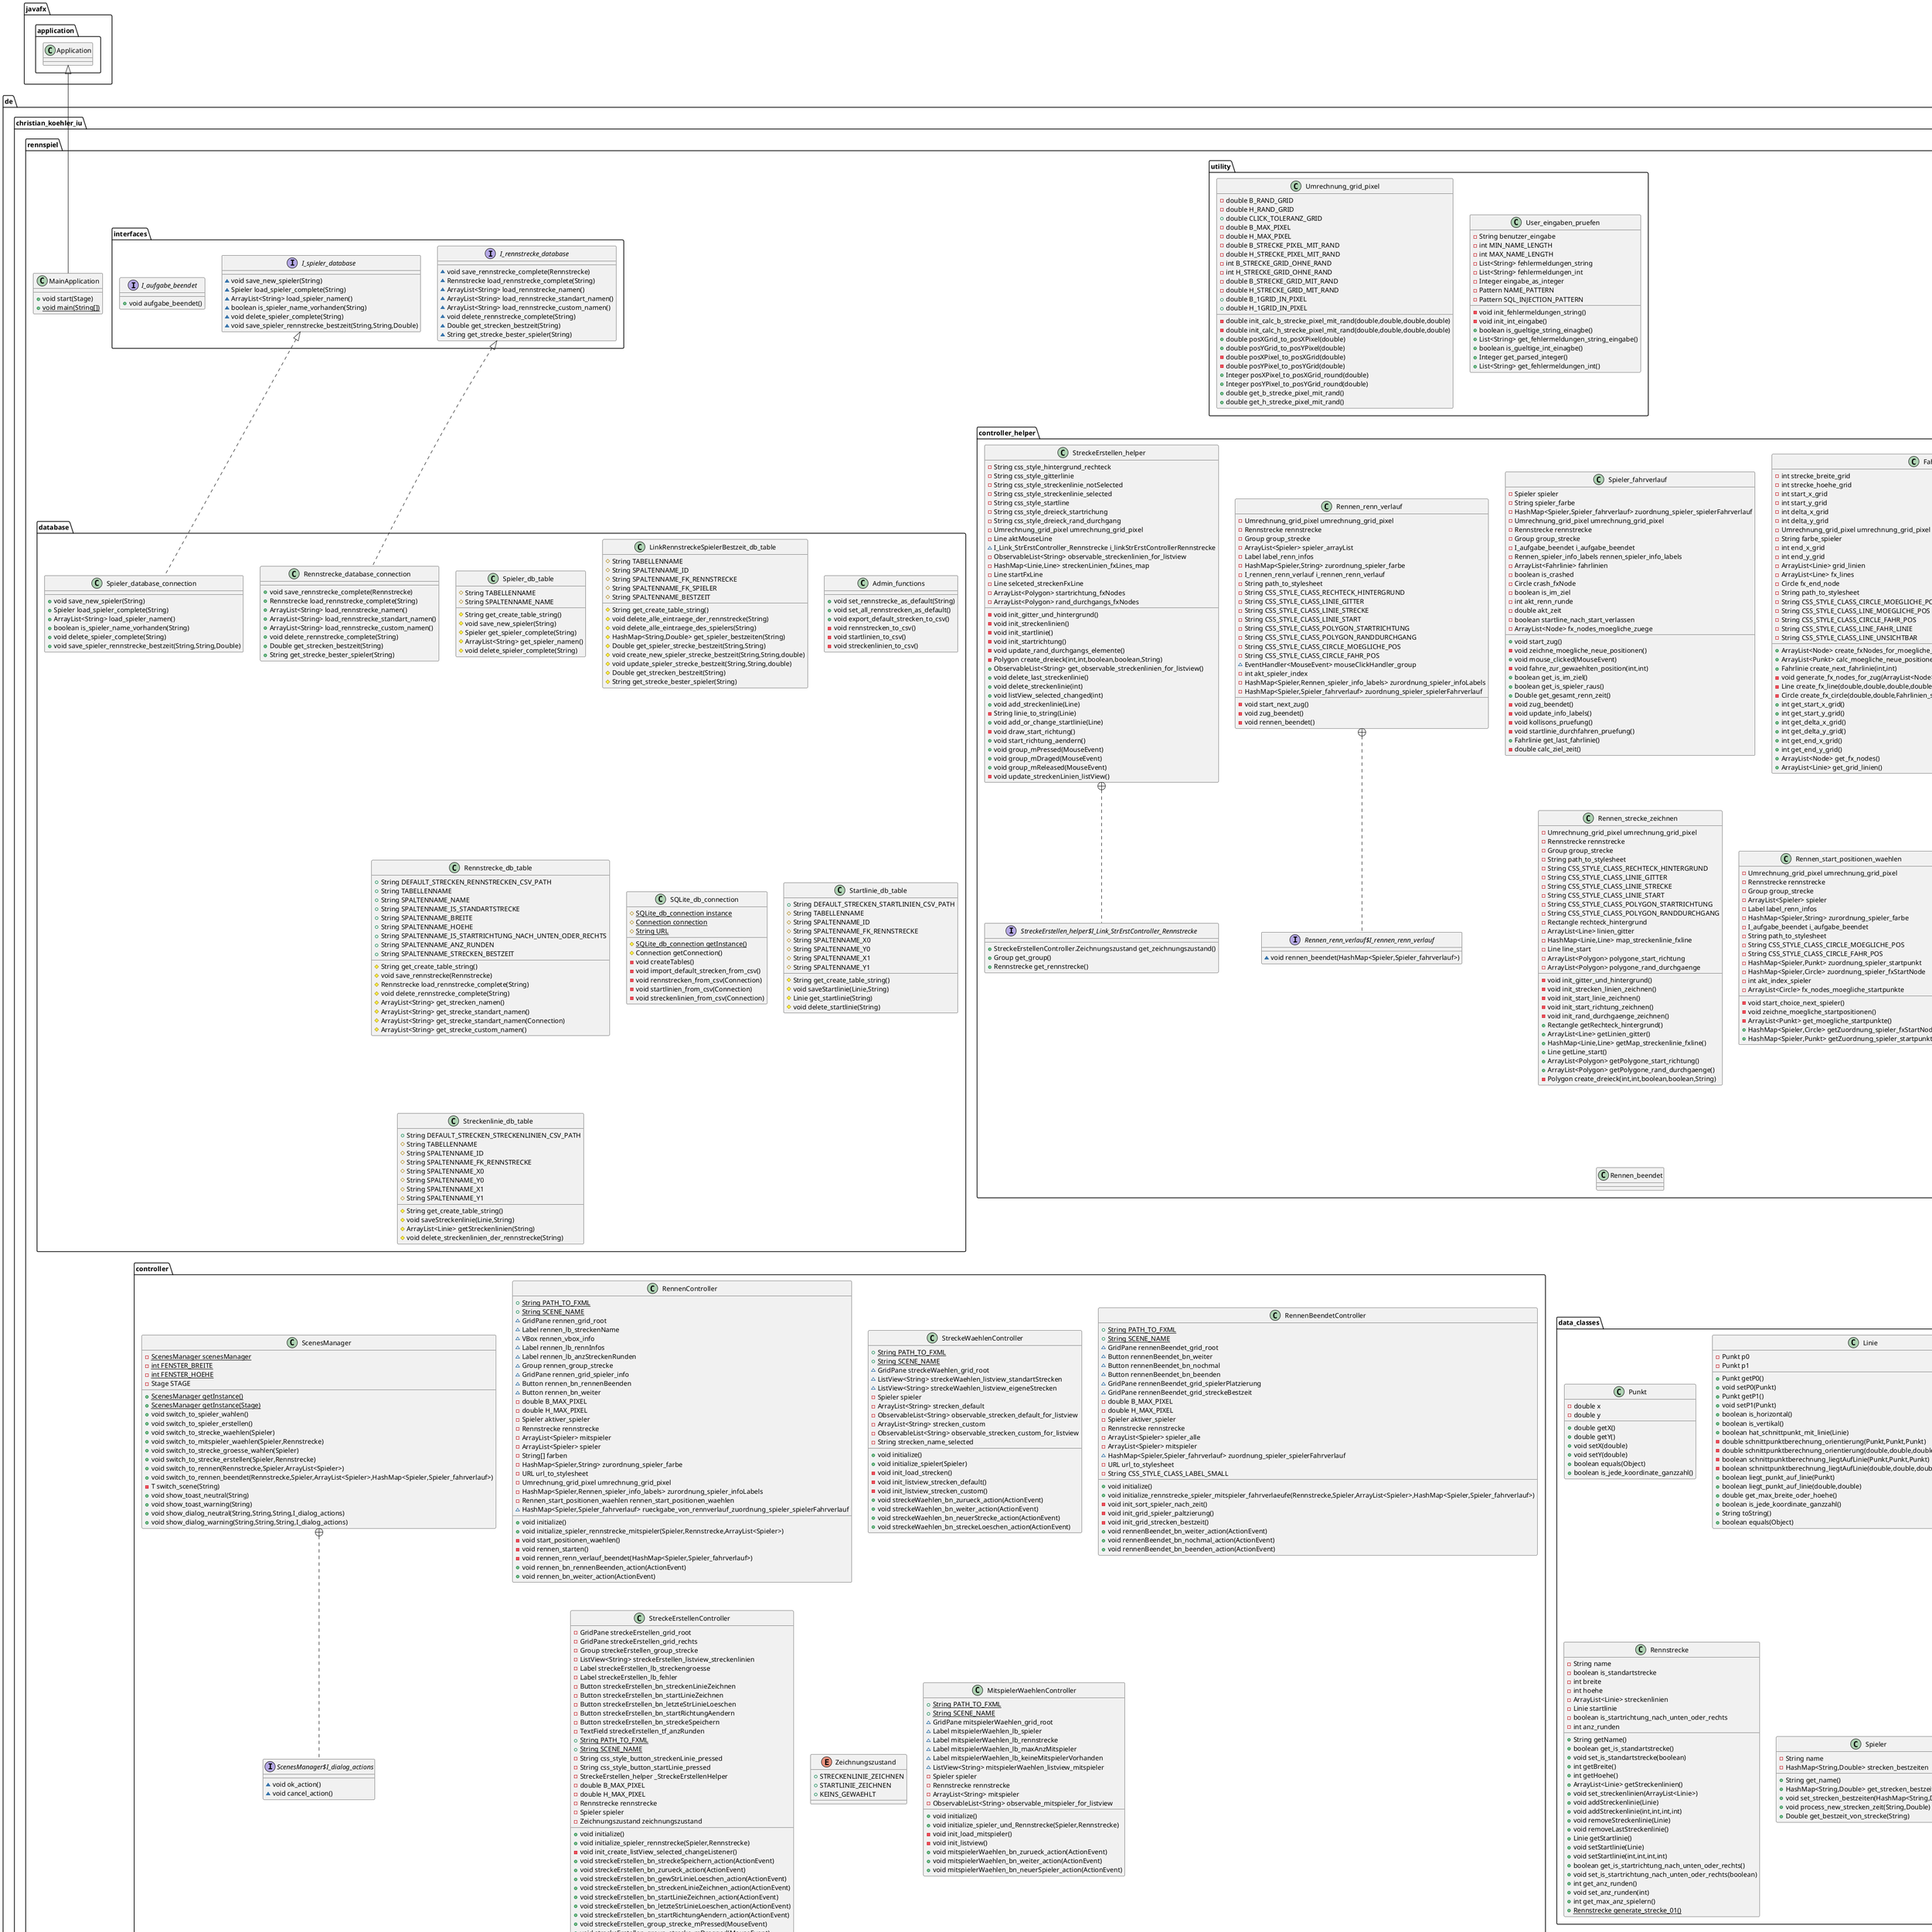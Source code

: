 @startuml
class de.christian_koehler_iu.rennspiel.utility.User_eingaben_pruefen {
- String benutzer_eingabe
- int MIN_NAME_LENGTH
- int MAX_NAME_LENGTH
- List<String> fehlermeldungen_string
- List<String> fehlermeldungen_int
- Integer eingabe_as_integer
- Pattern NAME_PATTERN
- Pattern SQL_INJECTION_PATTERN
- void init_fehlermeldungen_string()
- void init_int_eingabe()
+ boolean is_gueltige_string_einagbe()
+ List<String> get_fehlermeldungen_string_eingabe()
+ boolean is_gueltige_int_einagbe()
+ Integer get_parsed_integer()
+ List<String> get_fehlermeldungen_int()
}


class de.christian_koehler_iu.rennspiel.controller_helper.Rennen_renn_verlauf {
- Umrechnung_grid_pixel umrechnung_grid_pixel
- Rennstrecke rennstrecke
- Group group_strecke
- ArrayList<Spieler> spieler_arrayList
- Label label_renn_infos
- HashMap<Spieler,String> zurordnung_spieler_farbe
- I_rennen_renn_verlauf i_rennen_renn_verlauf
- String path_to_stylesheet
- String CSS_STYLE_CLASS_RECHTECK_HINTERGRUND
- String CSS_STYLE_CLASS_LINIE_GITTER
- String CSS_STYLE_CLASS_LINIE_STRECKE
- String CSS_STYLE_CLASS_LINIE_START
- String CSS_STYLE_CLASS_POLYGON_STARTRICHTUNG
- String CSS_STYLE_CLASS_POLYGON_RANDDURCHGANG
- String CSS_STYLE_CLASS_CIRCLE_MOEGLICHE_POS
- String CSS_STYLE_CLASS_CIRCLE_FAHR_POS
~ EventHandler<MouseEvent> mouseClickHandler_group
- int akt_spieler_index
- HashMap<Spieler,Rennen_spieler_info_labels> zurordnung_spieler_infoLabels
- HashMap<Spieler,Spieler_fahrverlauf> zuordnung_spieler_spielerFahrverlauf
- void start_next_zug()
- void zug_beendet()
- void rennen_beendet()
}


interface de.christian_koehler_iu.rennspiel.controller_helper.Rennen_renn_verlauf$I_rennen_renn_verlauf {
~ void rennen_beendet(HashMap<Spieler,Spieler_fahrverlauf>)
}

interface de.christian_koehler_iu.rennspiel.interfaces.I_rennstrecke_database {
~ void save_rennstrecke_complete(Rennstrecke)
~ Rennstrecke load_rennstrecke_complete(String)
~ ArrayList<String> load_rennstrecke_namen()
~ ArrayList<String> load_rennstrecke_standart_namen()
~ ArrayList<String> load_rennstrecke_custom_namen()
~ void delete_rennstrecke_complete(String)
~ Double get_strecken_bestzeit(String)
~ String get_strecke_bester_spieler(String)
}

class de.christian_koehler_iu.rennspiel.database.Spieler_db_table {
# String TABELLENNAME
# String SPALTENNAME_NAME
# String get_create_table_string()
# void save_new_spieler(String)
# Spieler get_spieler_complete(String)
# ArrayList<String> get_spieler_namen()
# void delete_spieler_complete(String)
}


class de.christian_koehler_iu.rennspiel.MainApplication {
+ void start(Stage)
+ {static} void main(String[])
}

class de.christian_koehler_iu.rennspiel.data_classes.Punkt {
- double x
- double y
+ double getX()
+ double getY()
+ void setX(double)
+ void setY(double)
+ boolean equals(Object)
+ boolean is_jede_koordinate_ganzzahl()
}


class de.christian_koehler_iu.rennspiel.database.LinkRennstreckeSpielerBestzeit_db_table {
# String TABELLENNAME
# String SPALTENNAME_ID
# String SPALTENNAME_FK_RENNSTRECKE
# String SPALTENNAME_FK_SPIELER
# String SPALTENNAME_BESTZEIT
# String get_create_table_string()
# void delete_alle_eintraege_der_rennstrecke(String)
# void delete_alle_eintraege_des_spielers(String)
# HashMap<String,Double> get_spieler_bestzeiten(String)
# Double get_spieler_strecke_bestzeit(String,String)
# void create_new_spieler_strecke_bestzeit(String,String,double)
# void update_spieler_strecke_bestzeit(String,String,double)
# Double get_strecken_bestzeit(String)
# String get_strecke_bester_spieler(String)
}


class de.christian_koehler_iu.rennspiel.database.Admin_functions {
+ void set_rennstrecke_as_default(String)
+ void set_all_rennstrecken_as_default()
+ void export_default_strecken_to_csv()
- void rennstrecken_to_csv()
- void startlinien_to_csv()
- void streckenlinien_to_csv()
}

class de.christian_koehler_iu.rennspiel.controller.RennenController {
+ {static} String PATH_TO_FXML
+ {static} String SCENE_NAME
~ GridPane rennen_grid_root
~ Label rennen_lb_streckenName
~ VBox rennen_vbox_info
~ Label rennen_lb_rennInfos
~ Label rennen_lb_anzStreckenRunden
~ Group rennen_group_strecke
~ GridPane rennen_grid_spieler_info
~ Button rennen_bn_rennenBeenden
~ Button rennen_bn_weiter
- double B_MAX_PIXEL
- double H_MAX_PIXEL
- Spieler aktiver_spieler
- Rennstrecke rennstrecke
- ArrayList<Spieler> mitspieler
- ArrayList<Spieler> spieler
- String[] farben
- HashMap<Spieler,String> zurordnung_spieler_farbe
- URL url_to_stylesheet
- Umrechnung_grid_pixel umrechnung_grid_pixel
- HashMap<Spieler,Rennen_spieler_info_labels> zurordnung_spieler_infoLabels
- Rennen_start_positionen_waehlen rennen_start_positionen_waehlen
~ HashMap<Spieler,Spieler_fahrverlauf> rueckgabe_von_rennverlauf_zuordnung_spieler_spielerFahrverlauf
+ void initialize()
+ void initialize_spieler_rennstrecke_mitspieler(Spieler,Rennstrecke,ArrayList<Spieler>)
- void start_positionen_waehlen()
- void rennen_starten()
- void rennen_renn_verlauf_beendet(HashMap<Spieler,Spieler_fahrverlauf>)
+ void rennen_bn_rennenBeenden_action(ActionEvent)
+ void rennen_bn_weiter_action(ActionEvent)
}


class de.christian_koehler_iu.rennspiel.controller_helper.StreckeErstellen_helper {
- String css_style_hintergrund_rechteck
- String css_style_gitterlinie
- String css_style_streckenlinie_notSelected
- String css_style_streckenlinie_selected
- String css_style_startline
- String css_style_dreieck_startrichung
- String css_style_dreieck_rand_durchgang
- Umrechnung_grid_pixel umrechnung_grid_pixel
- Line aktMouseLine
~ I_Link_StrErstController_Rennstrecke i_linkStrErstControllerRennstrecke
- ObservableList<String> observable_streckenlinien_for_listview
- HashMap<Linie,Line> streckenLinien_fxLines_map
- Line startFxLine
- Line selceted_streckenFxLine
- ArrayList<Polygon> startrichtung_fxNodes
- ArrayList<Polygon> rand_durchgangs_fxNodes
- void init_gitter_und_hintergrund()
- void init_streckenlinien()
- void init_startlinie()
- void init_startrichtung()
- void update_rand_durchgangs_elemente()
- Polygon create_dreieck(int,int,boolean,boolean,String)
+ ObservableList<String> get_observable_streckenlinien_for_listview()
+ void delete_last_streckenlinie()
+ void delete_streckenlinie(int)
+ void listView_selected_changed(int)
+ void add_streckenlinie(Line)
- String linie_to_string(Linie)
+ void add_or_change_startlinie(Line)
- void draw_start_richtung()
+ void start_richtung_aendern()
+ void group_mPressed(MouseEvent)
+ void group_mDraged(MouseEvent)
+ void group_mReleased(MouseEvent)
- void update_streckenLinien_listView()
}


interface de.christian_koehler_iu.rennspiel.controller_helper.StreckeErstellen_helper$I_Link_StrErstController_Rennstrecke {
+ StreckeErstellenController.Zeichnungszustand get_zeichnungszustand()
+ Group get_group()
+ Rennstrecke get_rennstrecke()
}

class de.christian_koehler_iu.rennspiel.controller_helper.Spieler_fahrverlauf {
- Spieler spieler
- String spieler_farbe
- HashMap<Spieler,Spieler_fahrverlauf> zuordnung_spieler_spielerFahrverlauf
- Umrechnung_grid_pixel umrechnung_grid_pixel
- Rennstrecke rennstrecke
- Group group_strecke
- I_aufgabe_beendet i_aufgabe_beendet
- Rennen_spieler_info_labels rennen_spieler_info_labels
- ArrayList<Fahrlinie> fahrlinien
- boolean is_crashed
- Circle crash_fxNode
- boolean is_im_ziel
- int akt_renn_runde
- double akt_zeit
- boolean startline_nach_start_verlassen
- ArrayList<Node> fx_nodes_moegliche_zuege
+ void start_zug()
- void zeichne_moegliche_neue_positionen()
+ void mouse_clicked(MouseEvent)
- void fahre_zur_gewaehlten_position(int,int)
+ boolean get_is_im_ziel()
+ boolean get_is_spieler_raus()
+ Double get_gesamt_renn_zeit()
- void zug_beendet()
- void update_info_labels()
- void kollisons_pruefung()
- void startlinie_durchfahren_pruefung()
+ Fahrlinie get_last_fahrlinie()
- double calc_ziel_zeit()
}


interface de.christian_koehler_iu.rennspiel.interfaces.I_spieler_database {
~ void save_new_spieler(String)
~ Spieler load_spieler_complete(String)
~ ArrayList<String> load_spieler_namen()
~ boolean is_spieler_name_vorhanden(String)
~ void delete_spieler_complete(String)
~ void save_spieler_rennstrecke_bestzeit(String,String,Double)
}

class de.christian_koehler_iu.rennspiel.controller_helper.Fahrlinie {
- int strecke_breite_grid
- int strecke_hoehe_grid
- int start_x_grid
- int start_y_grid
- int delta_x_grid
- int delta_y_grid
- Umrechnung_grid_pixel umrechnung_grid_pixel
- String farbe_spieler
- int end_x_grid
- int end_y_grid
- ArrayList<Linie> grid_linien
- ArrayList<Line> fx_lines
- Circle fx_end_node
- String path_to_stylesheet
- String CSS_STYLE_CLASS_CIRCLE_MOEGLICHE_POS
- String CSS_STYLE_CLASS_LINE_MOEGLICHE_POS
- String CSS_STYLE_CLASS_CIRCLE_FAHR_POS
- String CSS_STYLE_CLASS_LINE_FAHR_LINIE
- String CSS_STYLE_CLASS_LINE_UNSICHTBAR
+ ArrayList<Node> create_fxNodes_for_moegliche_neue_positionen()
+ ArrayList<Punkt> calc_moegliche_neue_positionen()
+ Fahrlinie create_next_fahrlinie(int,int)
- void generate_fx_nodes_for_zug(ArrayList<Node>,Fahrlinien_styles,double,double,double,double)
- Line create_fx_line(double,double,double,double,Fahrlinien_styles)
- Circle create_fx_circle(double,double,Fahrlinien_styles)
+ int get_start_x_grid()
+ int get_start_y_grid()
+ int get_delta_x_grid()
+ int get_delta_y_grid()
+ int get_end_x_grid()
+ int get_end_y_grid()
+ ArrayList<Node> get_fx_nodes()
+ ArrayList<Linie> get_grid_linien()
}


enum de.christian_koehler_iu.rennspiel.controller_helper.Fahrlinien_styles {
+  FAHRLINIE
+  MOEGLICHER_ZUG_MIT_LINIE
+  MOEGLICHER_ZUG_OHNE_LINIE
}

class de.christian_koehler_iu.rennspiel.controller_helper.Rennen_strecke_zeichnen {
- Umrechnung_grid_pixel umrechnung_grid_pixel
- Rennstrecke rennstrecke
- Group group_strecke
- String path_to_stylesheet
- String CSS_STYLE_CLASS_RECHTECK_HINTERGRUND
- String CSS_STYLE_CLASS_LINIE_GITTER
- String CSS_STYLE_CLASS_LINIE_STRECKE
- String CSS_STYLE_CLASS_LINIE_START
- String CSS_STYLE_CLASS_POLYGON_STARTRICHTUNG
- String CSS_STYLE_CLASS_POLYGON_RANDDURCHGANG
- Rectangle rechteck_hintergrund
- ArrayList<Line> linien_gitter
- HashMap<Linie,Line> map_streckenlinie_fxline
- Line line_start
- ArrayList<Polygon> polygone_start_richtung
- ArrayList<Polygon> polygone_rand_durchgaenge
- void init_gitter_und_hintergrund()
- void init_strecken_linien_zeichnen()
- void init_start_linie_zeichnen()
- void init_start_richtung_zeichnen()
- void init_rand_durchgaenge_zeichnen()
+ Rectangle getRechteck_hintergrund()
+ ArrayList<Line> getLinien_gitter()
+ HashMap<Linie,Line> getMap_streckenlinie_fxline()
+ Line getLine_start()
+ ArrayList<Polygon> getPolygone_start_richtung()
+ ArrayList<Polygon> getPolygone_rand_durchgaenge()
- Polygon create_dreieck(int,int,boolean,boolean,String)
}


class de.christian_koehler_iu.rennspiel.utility.Umrechnung_grid_pixel {
- double B_RAND_GRID
- double H_RAND_GRID
+ double CLICK_TOLERANZ_GRID
- double B_MAX_PIXEL
- double H_MAX_PIXEL
- double B_STRECKE_PIXEL_MIT_RAND
- double H_STRECKE_PIXEL_MIT_RAND
- int B_STRECKE_GRID_OHNE_RAND
- int H_STRECKE_GRID_OHNE_RAND
- double B_STRECKE_GRID_MIT_RAND
- double H_STRECKE_GRID_MIT_RAND
+ double B_1GRID_IN_PIXEL
+ double H_1GRID_IN_PIXEL
- double init_calc_b_strecke_pixel_mit_rand(double,double,double,double)
- double init_calc_h_strecke_pixel_mit_rand(double,double,double,double)
+ double posXGrid_to_posXPixel(double)
+ double posYGrid_to_posYPixel(double)
- double posXPixel_to_posXGrid(double)
- double posYPixel_to_posYGrid(double)
+ Integer posXPixel_to_posXGrid_round(double)
+ Integer posYPixel_to_posYGrid_round(double)
+ double get_b_strecke_pixel_mit_rand()
+ double get_h_strecke_pixel_mit_rand()
}


class de.christian_koehler_iu.rennspiel.database.Rennstrecke_db_table {
+ String DEFAULT_STRECKEN_RENNSTRECKEN_CSV_PATH
+ String TABELLENNAME
+ String SPALTENNAME_NAME
+ String SPALTENNAME_IS_STANDARTSTRECKE
+ String SPALTENNAME_BREITE
+ String SPALTENNAME_HOEHE
+ String SPALTENNAME_IS_STARTRICHTUNG_NACH_UNTEN_ODER_RECHTS
+ String SPALTENNAME_ANZ_RUNDEN
+ String SPALTENNAME_STRECKEN_BESTZEIT
# String get_create_table_string()
# void save_rennstrecke(Rennstrecke)
# Rennstrecke load_rennstrecke_complete(String)
# void delete_rennstrecke_complete(String)
# ArrayList<String> get_strecken_namen()
# ArrayList<String> get_strecke_standart_namen()
# ArrayList<String> get_strecke_standart_namen(Connection)
# ArrayList<String> get_strecke_custom_namen()
}


class de.christian_koehler_iu.rennspiel.database.SQLite_db_connection {
# {static} SQLite_db_connection instance
# {static} Connection connection
# {static} String URL
# {static} SQLite_db_connection getInstance()
# Connection getConnection()
- void createTables()
- void import_default_strecken_from_csv()
- void rennstrecken_from_csv(Connection)
- void startlinien_from_csv(Connection)
- void streckenlinien_from_csv(Connection)
}


class de.christian_koehler_iu.rennspiel.controller.StreckeWaehlenController {
+ {static} String PATH_TO_FXML
+ {static} String SCENE_NAME
~ GridPane streckeWaehlen_grid_root
~ ListView<String> streckeWaehlen_listview_standartStrecken
~ ListView<String> streckeWaehlen_listview_eigeneStrecken
- Spieler spieler
- ArrayList<String> strecken_default
- ObservableList<String> observable_strecken_default_for_listview
- ArrayList<String> strecken_custom
- ObservableList<String> observable_strecken_custom_for_listview
- String strecken_name_selected
+ void initialize()
+ void initialize_spieler(Spieler)
- void init_load_strecken()
- void init_listview_strecken_default()
- void init_listview_strecken_custom()
+ void streckeWaehlen_bn_zurueck_action(ActionEvent)
+ void streckeWaehlen_bn_weiter_action(ActionEvent)
+ void streckeWaehlen_bn_neuerStrecke_action(ActionEvent)
+ void streckeWaehlen_bn_streckeLoeschen_action(ActionEvent)
}


class de.christian_koehler_iu.rennspiel.data_classes.Linie {
- Punkt p0
- Punkt p1
+ Punkt getP0()
+ void setP0(Punkt)
+ Punkt getP1()
+ void setP1(Punkt)
+ boolean is_horizontal()
+ boolean is_vertikal()
+ boolean hat_schnittpunkt_mit_linie(Linie)
- double schnittpunktberechnung_orientierung(Punkt,Punkt,Punkt)
- double schnittpunktberechnung_orientierung(double,double,double,double,double,double)
- boolean schnittpunktberechnung_liegtAufLinie(Punkt,Punkt,Punkt)
- boolean schnittpunktberechnung_liegtAufLinie(double,double,double,double,double,double)
+ boolean liegt_punkt_auf_linie(Punkt)
+ boolean liegt_punkt_auf_linie(double,double)
+ double get_max_breite_oder_hoehe()
+ boolean is_jede_koordinate_ganzzahl()
+ String toString()
+ boolean equals(Object)
}


class de.christian_koehler_iu.rennspiel.controller.RennenBeendetController {
+ {static} String PATH_TO_FXML
+ {static} String SCENE_NAME
~ GridPane rennenBeendet_grid_root
~ Button rennenBeendet_bn_weiter
~ Button rennenBeendet_bn_nochmal
~ Button rennenBeendet_bn_beenden
~ GridPane rennenBeendet_grid_spielerPlatzierung
~ GridPane rennenBeendet_grid_streckeBestzeit
- double B_MAX_PIXEL
- double H_MAX_PIXEL
- Spieler aktiver_spieler
- Rennstrecke rennstrecke
- ArrayList<Spieler> spieler_alle
- ArrayList<Spieler> mitspieler
~ HashMap<Spieler,Spieler_fahrverlauf> zuordnung_spieler_spielerFahrverlauf
- URL url_to_stylesheet
- String CSS_STYLE_CLASS_LABEL_SMALL
+ void initialize()
+ void initialize_rennstrecke_spieler_mitspieler_fahrverlaeufe(Rennstrecke,Spieler,ArrayList<Spieler>,HashMap<Spieler,Spieler_fahrverlauf>)
- void init_sort_spieler_nach_zeit()
- void init_grid_spieler_paltzierung()
- void init_grid_strecken_bestzeit()
+ void rennenBeendet_bn_weiter_action(ActionEvent)
+ void rennenBeendet_bn_nochmal_action(ActionEvent)
+ void rennenBeendet_bn_beenden_action(ActionEvent)
}


class de.christian_koehler_iu.rennspiel.controller.StreckeErstellenController {
- GridPane streckeErstellen_grid_root
- GridPane streckeErstellen_grid_rechts
- Group streckeErstellen_group_strecke
- ListView<String> streckeErstellen_listview_streckenlinien
- Label streckeErstellen_lb_streckengroesse
- Label streckeErstellen_lb_fehler
- Button streckeErstellen_bn_streckenLinieZeichnen
- Button streckeErstellen_bn_startLinieZeichnen
- Button streckeErstellen_bn_letzteStrLinieLoeschen
- Button streckeErstellen_bn_startRichtungAendern
- Button streckeErstellen_bn_streckeSpeichern
- TextField streckeErstellen_tf_anzRunden
+ {static} String PATH_TO_FXML
+ {static} String SCENE_NAME
- String css_style_button_streckenLinie_pressed
- String css_style_button_startLinie_pressed
- StreckeErstellen_helper _StreckeErstellenHelper
- double B_MAX_PIXEL
- double H_MAX_PIXEL
- Rennstrecke rennstrecke
- Spieler spieler
- Zeichnungszustand zeichnungszustand
+ void initialize()
+ void initialize_spieler_rennstrecke(Spieler,Rennstrecke)
- void init_create_listView_selected_changeListener()
+ void streckeErstellen_bn_streckeSpeichern_action(ActionEvent)
+ void streckeErstellen_bn_zurueck_action(ActionEvent)
+ void streckeErstellen_bn_gewStrLinieLoeschen_action(ActionEvent)
+ void streckeErstellen_bn_streckenLinieZeichnen_action(ActionEvent)
+ void streckeErstellen_bn_startLinieZeichnen_action(ActionEvent)
+ void streckeErstellen_bn_letzteStrLinieLoeschen_action(ActionEvent)
+ void streckeErstellen_bn_startRichtungAendern_action(ActionEvent)
+ void streckeErstellen_group_strecke_mPressed(MouseEvent)
+ void streckeErstellen_group_strecke_mDragged(MouseEvent)
+ void streckeErstellen_group_mReleased(MouseEvent)
}


enum de.christian_koehler_iu.rennspiel.controller.Zeichnungszustand {
+  STRECKENLINIE_ZEICHNEN
+  STARTLINIE_ZEICHNEN
+  KEINS_GEWAEHLT
}

class de.christian_koehler_iu.rennspiel.controller_helper.Rennen_start_positionen_waehlen {
- Umrechnung_grid_pixel umrechnung_grid_pixel
- Rennstrecke rennstrecke
- Group group_strecke
- ArrayList<Spieler> spieler
- Label label_renn_infos
- HashMap<Spieler,String> zurordnung_spieler_farbe
- I_aufgabe_beendet i_aufgabe_beendet
- String path_to_stylesheet
- String CSS_STYLE_CLASS_CIRCLE_MOEGLICHE_POS
- String CSS_STYLE_CLASS_CIRCLE_FAHR_POS
- HashMap<Spieler,Punkt> zuordnung_spieler_startpunkt
- HashMap<Spieler,Circle> zuordnung_spieler_fxStartNode
- int akt_index_spieler
- ArrayList<Circle> fx_nodes_moegliche_startpunkte
- void start_choice_next_spieler()
- void zeichne_moegliche_startpositionen()
- ArrayList<Punkt> get_moegliche_startpunkte()
+ HashMap<Spieler,Circle> getZuordnung_spieler_fxStartNode()
+ HashMap<Spieler,Punkt> getZuordnung_spieler_startpunkt()
}


class de.christian_koehler_iu.rennspiel.database.Rennstrecke_database_connection {
+ void save_rennstrecke_complete(Rennstrecke)
+ Rennstrecke load_rennstrecke_complete(String)
+ ArrayList<String> load_rennstrecke_namen()
+ ArrayList<String> load_rennstrecke_standart_namen()
+ ArrayList<String> load_rennstrecke_custom_namen()
+ void delete_rennstrecke_complete(String)
+ Double get_strecken_bestzeit(String)
+ String get_strecke_bester_spieler(String)
}

class de.christian_koehler_iu.rennspiel.data_classes.Rennstrecke {
- String name
- boolean is_standartstrecke
- int breite
- int hoehe
- ArrayList<Linie> streckenlinien
- Linie startlinie
- boolean is_startrichtung_nach_unten_oder_rechts
- int anz_runden
+ String getName()
+ boolean get_is_standartstrecke()
+ void set_is_standartstrecke(boolean)
+ int getBreite()
+ int getHoehe()
+ ArrayList<Linie> getStreckenlinien()
+ void set_streckenlinien(ArrayList<Linie>)
+ void addStreckenlinie(Linie)
+ void addStreckenlinie(int,int,int,int)
+ void removeStreckenlinie(Linie)
+ void removeLastStreckenlinie()
+ Linie getStartlinie()
+ void setStartlinie(Linie)
+ void setStartlinie(int,int,int,int)
+ boolean get_is_startrichtung_nach_unten_oder_rechts()
+ void set_is_startrichtung_nach_unten_oder_rechts(boolean)
+ int get_anz_runden()
+ void set_anz_runden(int)
+ int get_max_anz_spielern()
+ {static} Rennstrecke generate_strecke_01()
}


class de.christian_koehler_iu.rennspiel.database.Startlinie_db_table {
+ String DEFAULT_STRECKEN_STARTLINIEN_CSV_PATH
# String TABELLENNAME
# String SPALTENNAME_ID
# String SPALTENNAME_FK_RENNSTRECKE
# String SPALTENNAME_X0
# String SPALTENNAME_Y0
# String SPALTENNAME_X1
# String SPALTENNAME_Y1
# String get_create_table_string()
# void saveStartlinie(Linie,String)
# Linie get_startlinie(String)
# void delete_startlinie(String)
}


class de.christian_koehler_iu.rennspiel.controller_helper.Rennen_spieler_info_labels {
- Label lb_spieler_name
- Label lb_spieler_runde
- Label lb_spieler_zeit
- Label lb_spieler_status
- String spieler_farbe
- int anz_runden_der_strecke
- String path_to_stylesheet
- String CSS_STYLE_CLASS_LABEL_SMALL
+ void set_spieler_runde(int)
+ void set_spieler_zeit(Double)
+ void set_spieler_status(String)
+ Label get_lb_spieler_name()
+ Label get_lb_spieler_runde()
+ Label get_lb_spieler_zeit()
+ Label get_lb_spieler_status()
}


class de.christian_koehler_iu.rennspiel.controller.MitspielerWaehlenController {
+ {static} String PATH_TO_FXML
+ {static} String SCENE_NAME
~ GridPane mitspielerWaehlen_grid_root
~ Label mitspielerWaehlen_lb_spieler
~ Label mitspielerWaehlen_lb_rennstrecke
~ Label mitspielerWaehlen_lb_maxAnzMitspieler
~ Label mitspielerWaehlen_lb_keineMitspielerVorhanden
~ ListView<String> mitspielerWaehlen_listview_mitspieler
- Spieler spieler
- Rennstrecke rennstrecke
- ArrayList<String> mitspieler
- ObservableList<String> observable_mitspieler_for_listview
+ void initialize()
+ void initialize_spieler_und_Rennstrecke(Spieler,Rennstrecke)
- void init_load_mitspieler()
- void init_listview()
+ void mitspielerWaehlen_bn_zurueck_action(ActionEvent)
+ void mitspielerWaehlen_bn_weiter_action(ActionEvent)
+ void mitspielerWaehlen_bn_neuerSpieler_action(ActionEvent)
}


class de.christian_koehler_iu.rennspiel.database.Spieler_database_connection {
+ void save_new_spieler(String)
+ Spieler load_spieler_complete(String)
+ ArrayList<String> load_spieler_namen()
+ boolean is_spieler_name_vorhanden(String)
+ void delete_spieler_complete(String)
+ void save_spieler_rennstrecke_bestzeit(String,String,Double)
}

class de.christian_koehler_iu.rennspiel.data_classes.Spieler {
- String name
- HashMap<String,Double> strecken_bestzeiten
+ String get_name()
+ HashMap<String,Double> get_strecken_bestzeiten()
+ void set_strecken_bestzeiten(HashMap<String,Double>)
+ void process_new_strecken_zeit(String,Double)
+ Double get_bestzeit_von_strecke(String)
}


class de.christian_koehler_iu.rennspiel.controller.ScenesManager {
- {static} ScenesManager scenesManager
- {static} int FENSTER_BREITE
- {static} int FENSTER_HOEHE
- Stage STAGE
+ {static} ScenesManager getInstance()
+ {static} ScenesManager getInstance(Stage)
+ void switch_to_spieler_wahlen()
+ void switch_to_spieler_erstellen()
+ void switch_to_strecke_waehlen(Spieler)
+ void switch_to_mitspieler_waehlen(Spieler,Rennstrecke)
+ void switch_to_strecke_groesse_wahlen(Spieler)
+ void switch_to_strecke_erstellen(Spieler,Rennstrecke)
+ void switch_to_rennen(Rennstrecke,Spieler,ArrayList<Spieler>)
+ void switch_to_rennen_beendet(Rennstrecke,Spieler,ArrayList<Spieler>,HashMap<Spieler,Spieler_fahrverlauf>)
- T switch_scene(String)
+ void show_toast_neutral(String)
+ void show_toast_warning(String)
+ void show_dialog_neutral(String,String,String,I_dialog_actions)
+ void show_dialog_warning(String,String,String,I_dialog_actions)
}


interface de.christian_koehler_iu.rennspiel.controller.ScenesManager$I_dialog_actions {
~ void ok_action()
~ void cancel_action()
}

class de.christian_koehler_iu.rennspiel.database.Streckenlinie_db_table {
+ String DEFAULT_STRECKEN_STRECKENLINIEN_CSV_PATH
# String TABELLENNAME
# String SPALTENNAME_ID
# String SPALTENNAME_FK_RENNSTRECKE
# String SPALTENNAME_X0
# String SPALTENNAME_Y0
# String SPALTENNAME_X1
# String SPALTENNAME_Y1
# String get_create_table_string()
# void saveStreckenlinie(Linie,String)
# ArrayList<Linie> getStreckenlinien(String)
# void delete_streckenlinien_der_rennstrecke(String)
}


class de.christian_koehler_iu.rennspiel.controller_helper.Rennen_beendet {
}
class de.christian_koehler_iu.rennspiel.controller.StreckeGroesseWaehlenController {
+ {static} String PATH_TO_FXML
+ {static} String SCENE_NAME
+ double RAND_X_GRID
+ double RAND_Y_GRID
+ double CLICK_TOLERANZ_GRID
- Spieler spieler
- GridPane streckeGroesse_grid_root
- Button streckeGroesse_bn_zurueck
- Button streckeGroesse_bn_weiter
- Label streckeGroesse_lb_fehler
- TextField streckeGroesse_tf_breite
- TextField streckeGroesse_tf_streckenname
- TextField streckeGroesse_tf_hoehe
+ void initialize()
+ void initialize_spieler(Spieler)
+ void streckeGroesse_bn_zurueck_action(ActionEvent)
+ void streckeGroesse_bn_weiter_action(ActionEvent)
}


interface de.christian_koehler_iu.rennspiel.interfaces.I_aufgabe_beendet {
+ void aufgabe_beendet()
}

class de.christian_koehler_iu.rennspiel.controller.SpielerErstellenController {
- GridPane spielerErstellen_grid_root
- Label spielerErstellen_lb_fehler
- Button spielerErstellen_bn_zurueck
- Button spielerErstellen_bn_weiter
- TextField spielerErstellen_tf_spielerName
+ {static} String PATH_TO_FXML
+ {static} String SCENE_NAME
+ void initialize()
+ void spielerErstellen_bn_zurueck_action(ActionEvent)
+ void spielerErstellen_bn_weiter_action(ActionEvent)
}


class de.christian_koehler_iu.rennspiel.controller.SpielerWaehlenController {
- GridPane spielerWaehlen_grid_root
- ListView<String> spielerWaehlen_listview_spieler
- Button spielerWaehlen_bn_beenden
- Button spielerWaehlen_bn_weiter
- Button spielerWaehlen_bn_neuerSpieler
- Button spielerWaehlen_bn_spielerLoeschen
+ {static} String PATH_TO_FXML
+ {static} String SCENE_NAME
- ArrayList<String> vorhandene_spieler
- ObservableList<String> observable_vorhandene_spieler_for_listview
- String spieler_name_selected
+ void initialize()
- void init_listview()
- void reload_listview()
+ void spielerWaehlen_bn_beenden_action(ActionEvent)
+ void spielerWaehlen_bn_weiter_action(ActionEvent)
+ void spielerWaehlen_bn_neuerSpieler_action(ActionEvent)
+ void spielerWaehlen_bn_spielerLoeschen_action(ActionEvent)
- void spieler_selected_loeschen()
}




de.christian_koehler_iu.rennspiel.controller_helper.Rennen_renn_verlauf +.. de.christian_koehler_iu.rennspiel.controller_helper.Rennen_renn_verlauf$I_rennen_renn_verlauf
javafx.application.Application <|-- de.christian_koehler_iu.rennspiel.MainApplication
de.christian_koehler_iu.rennspiel.controller_helper.StreckeErstellen_helper +.. de.christian_koehler_iu.rennspiel.controller_helper.StreckeErstellen_helper$I_Link_StrErstController_Rennstrecke
de.christian_koehler_iu.rennspiel.interfaces.I_rennstrecke_database <|.. de.christian_koehler_iu.rennspiel.database.Rennstrecke_database_connection
de.christian_koehler_iu.rennspiel.interfaces.I_spieler_database <|.. de.christian_koehler_iu.rennspiel.database.Spieler_database_connection
de.christian_koehler_iu.rennspiel.controller.ScenesManager +.. de.christian_koehler_iu.rennspiel.controller.ScenesManager$I_dialog_actions
@enduml